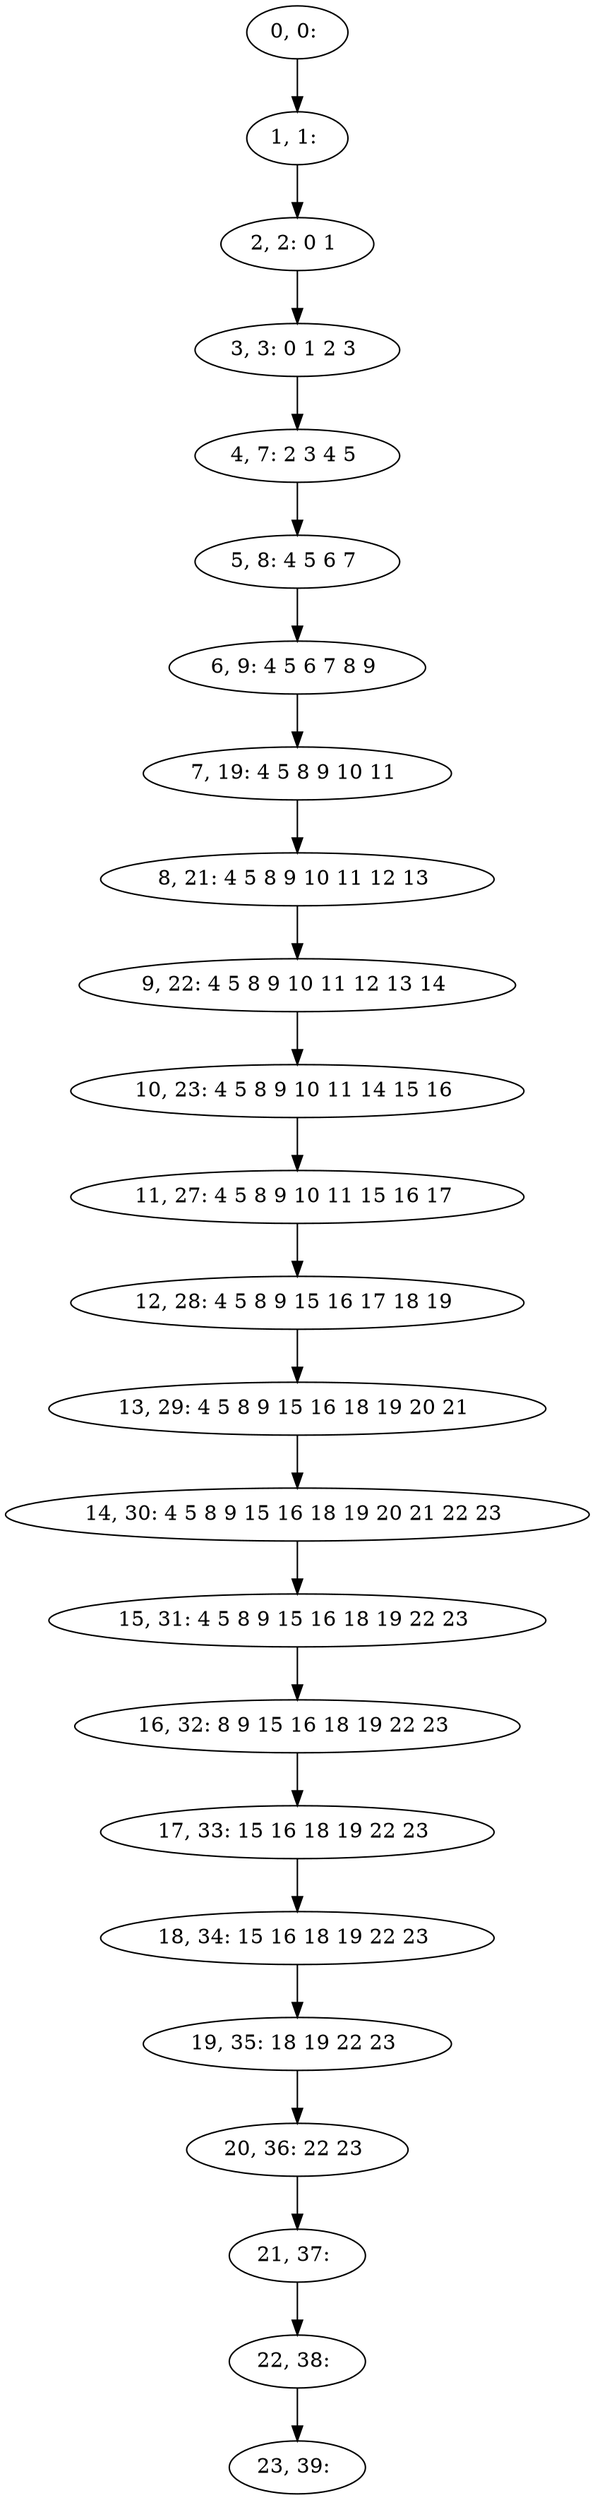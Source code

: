 digraph G {
0[label="0, 0: "];
1[label="1, 1: "];
2[label="2, 2: 0 1 "];
3[label="3, 3: 0 1 2 3 "];
4[label="4, 7: 2 3 4 5 "];
5[label="5, 8: 4 5 6 7 "];
6[label="6, 9: 4 5 6 7 8 9 "];
7[label="7, 19: 4 5 8 9 10 11 "];
8[label="8, 21: 4 5 8 9 10 11 12 13 "];
9[label="9, 22: 4 5 8 9 10 11 12 13 14 "];
10[label="10, 23: 4 5 8 9 10 11 14 15 16 "];
11[label="11, 27: 4 5 8 9 10 11 15 16 17 "];
12[label="12, 28: 4 5 8 9 15 16 17 18 19 "];
13[label="13, 29: 4 5 8 9 15 16 18 19 20 21 "];
14[label="14, 30: 4 5 8 9 15 16 18 19 20 21 22 23 "];
15[label="15, 31: 4 5 8 9 15 16 18 19 22 23 "];
16[label="16, 32: 8 9 15 16 18 19 22 23 "];
17[label="17, 33: 15 16 18 19 22 23 "];
18[label="18, 34: 15 16 18 19 22 23 "];
19[label="19, 35: 18 19 22 23 "];
20[label="20, 36: 22 23 "];
21[label="21, 37: "];
22[label="22, 38: "];
23[label="23, 39: "];
0->1 ;
1->2 ;
2->3 ;
3->4 ;
4->5 ;
5->6 ;
6->7 ;
7->8 ;
8->9 ;
9->10 ;
10->11 ;
11->12 ;
12->13 ;
13->14 ;
14->15 ;
15->16 ;
16->17 ;
17->18 ;
18->19 ;
19->20 ;
20->21 ;
21->22 ;
22->23 ;
}
